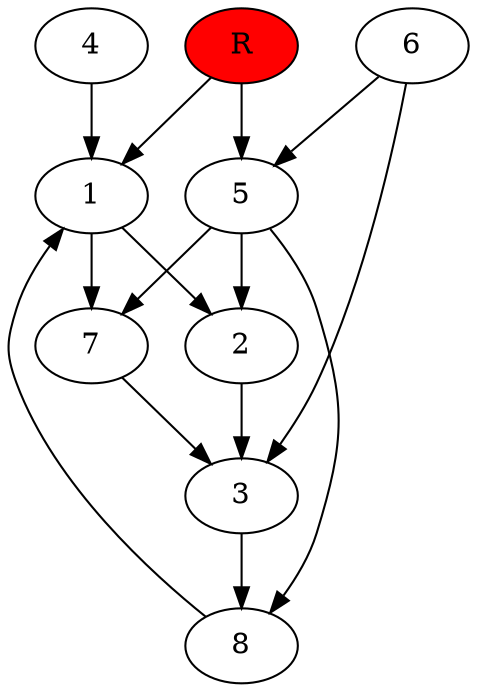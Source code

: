 digraph prb40445 {
	1
	2
	3
	4
	5
	6
	7
	8
	R [fillcolor="#ff0000" style=filled]
	1 -> 2
	1 -> 7
	2 -> 3
	3 -> 8
	4 -> 1
	5 -> 2
	5 -> 7
	5 -> 8
	6 -> 3
	6 -> 5
	7 -> 3
	8 -> 1
	R -> 1
	R -> 5
}
